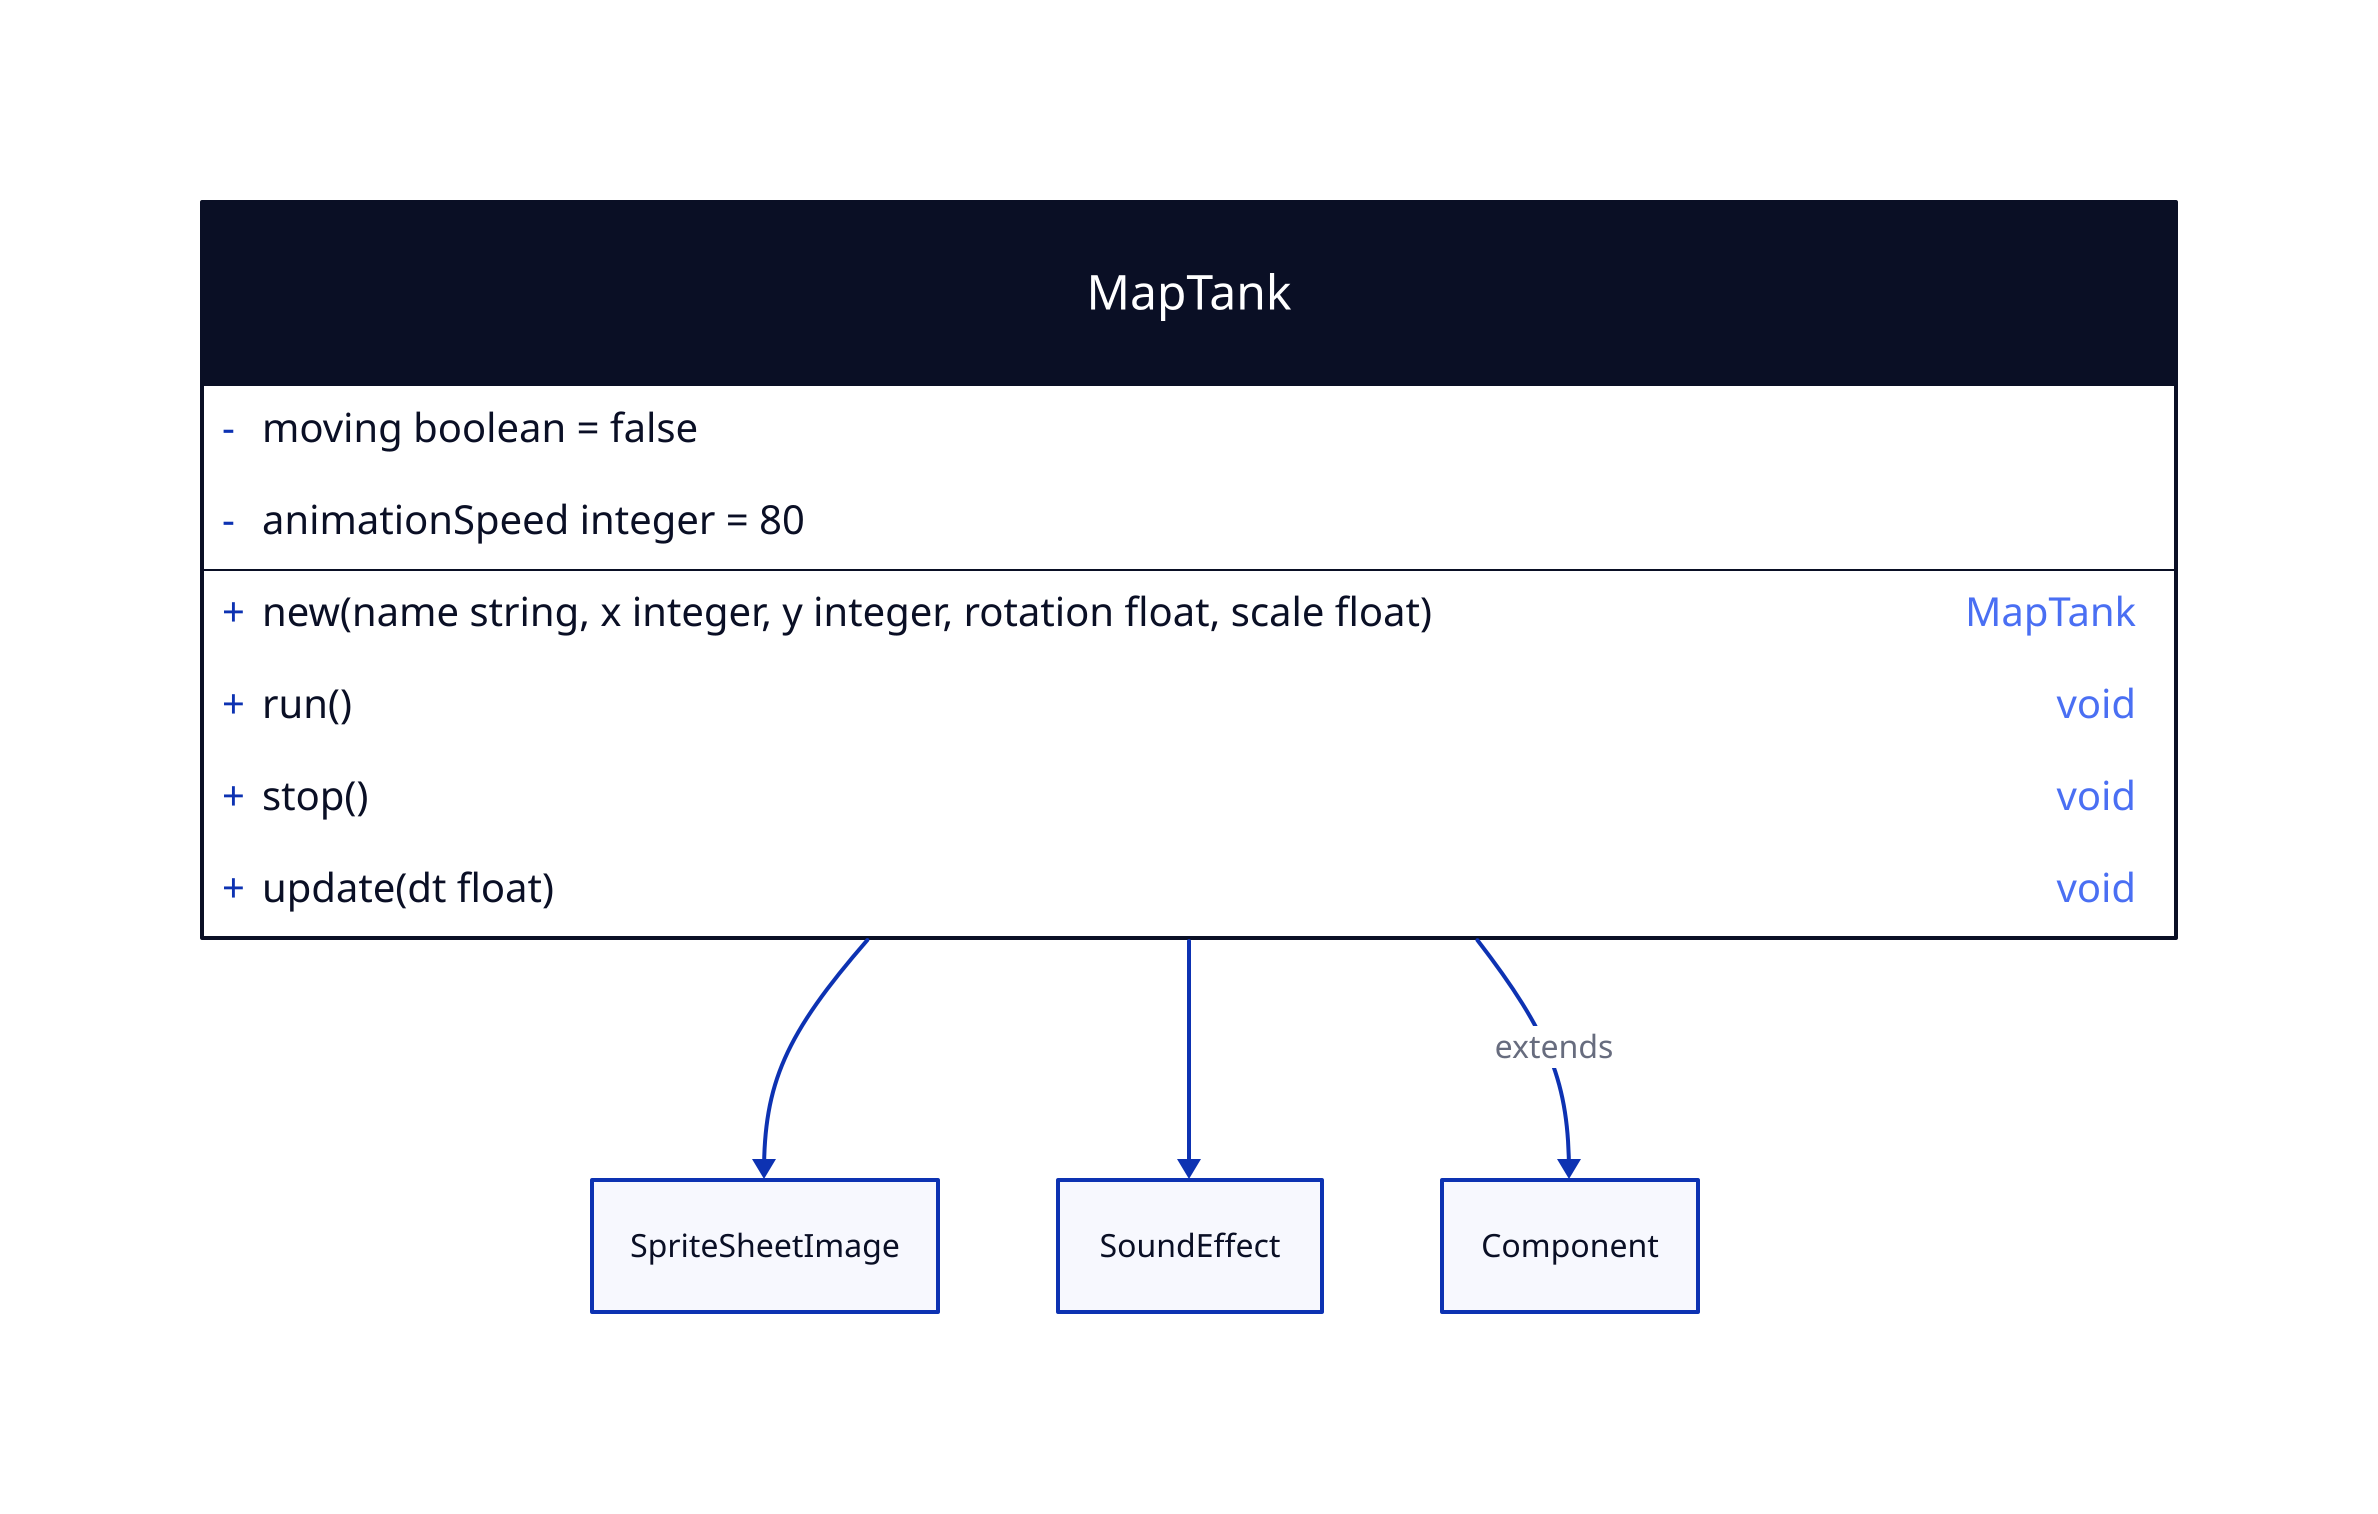 MapTank: {
  shape: class

  +new(name string, x integer, y integer, rotation float, scale float): MapTank

  -moving boolean = false
  -animationSpeed integer = 80

  +run(): void
  +stop(): void
  +update(dt float): void
}
MapTank -> SpriteSheetImage
MapTank -> SoundEffect
MapTank -> Component: extends
